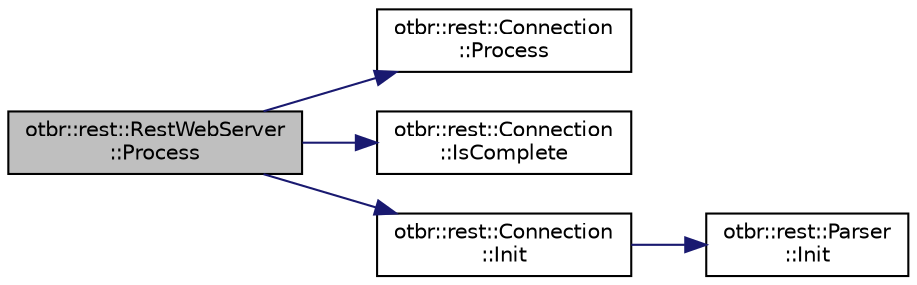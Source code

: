 digraph "otbr::rest::RestWebServer::Process"
{
  edge [fontname="Helvetica",fontsize="10",labelfontname="Helvetica",labelfontsize="10"];
  node [fontname="Helvetica",fontsize="10",shape=record];
  rankdir="LR";
  Node4 [label="otbr::rest::RestWebServer\l::Process",height=0.2,width=0.4,color="black", fillcolor="grey75", style="filled", fontcolor="black"];
  Node4 -> Node5 [color="midnightblue",fontsize="10",style="solid",fontname="Helvetica"];
  Node5 [label="otbr::rest::Connection\l::Process",height=0.2,width=0.4,color="black", fillcolor="white", style="filled",URL="$d4/db3/classotbr_1_1rest_1_1Connection.html#a5ee43e629ac052c13f1fb3808bf894f2",tooltip="This method performs processing. "];
  Node4 -> Node6 [color="midnightblue",fontsize="10",style="solid",fontname="Helvetica"];
  Node6 [label="otbr::rest::Connection\l::IsComplete",height=0.2,width=0.4,color="black", fillcolor="white", style="filled",URL="$d4/db3/classotbr_1_1rest_1_1Connection.html#a21704f6af0f8b07b0755989241897e17",tooltip="This method indicates whether this connection no longer need to be processed. "];
  Node4 -> Node7 [color="midnightblue",fontsize="10",style="solid",fontname="Helvetica"];
  Node7 [label="otbr::rest::Connection\l::Init",height=0.2,width=0.4,color="black", fillcolor="white", style="filled",URL="$d4/db3/classotbr_1_1rest_1_1Connection.html#afa7dfadb1f42d43446627c8d8a00bb83",tooltip="This method initializes the connection. "];
  Node7 -> Node8 [color="midnightblue",fontsize="10",style="solid",fontname="Helvetica"];
  Node8 [label="otbr::rest::Parser\l::Init",height=0.2,width=0.4,color="black", fillcolor="white", style="filled",URL="$d7/def/classotbr_1_1rest_1_1Parser.html#a5902787870eb5bb767fd0bdd66bf126c",tooltip="This method initializea the http-parser. "];
}
